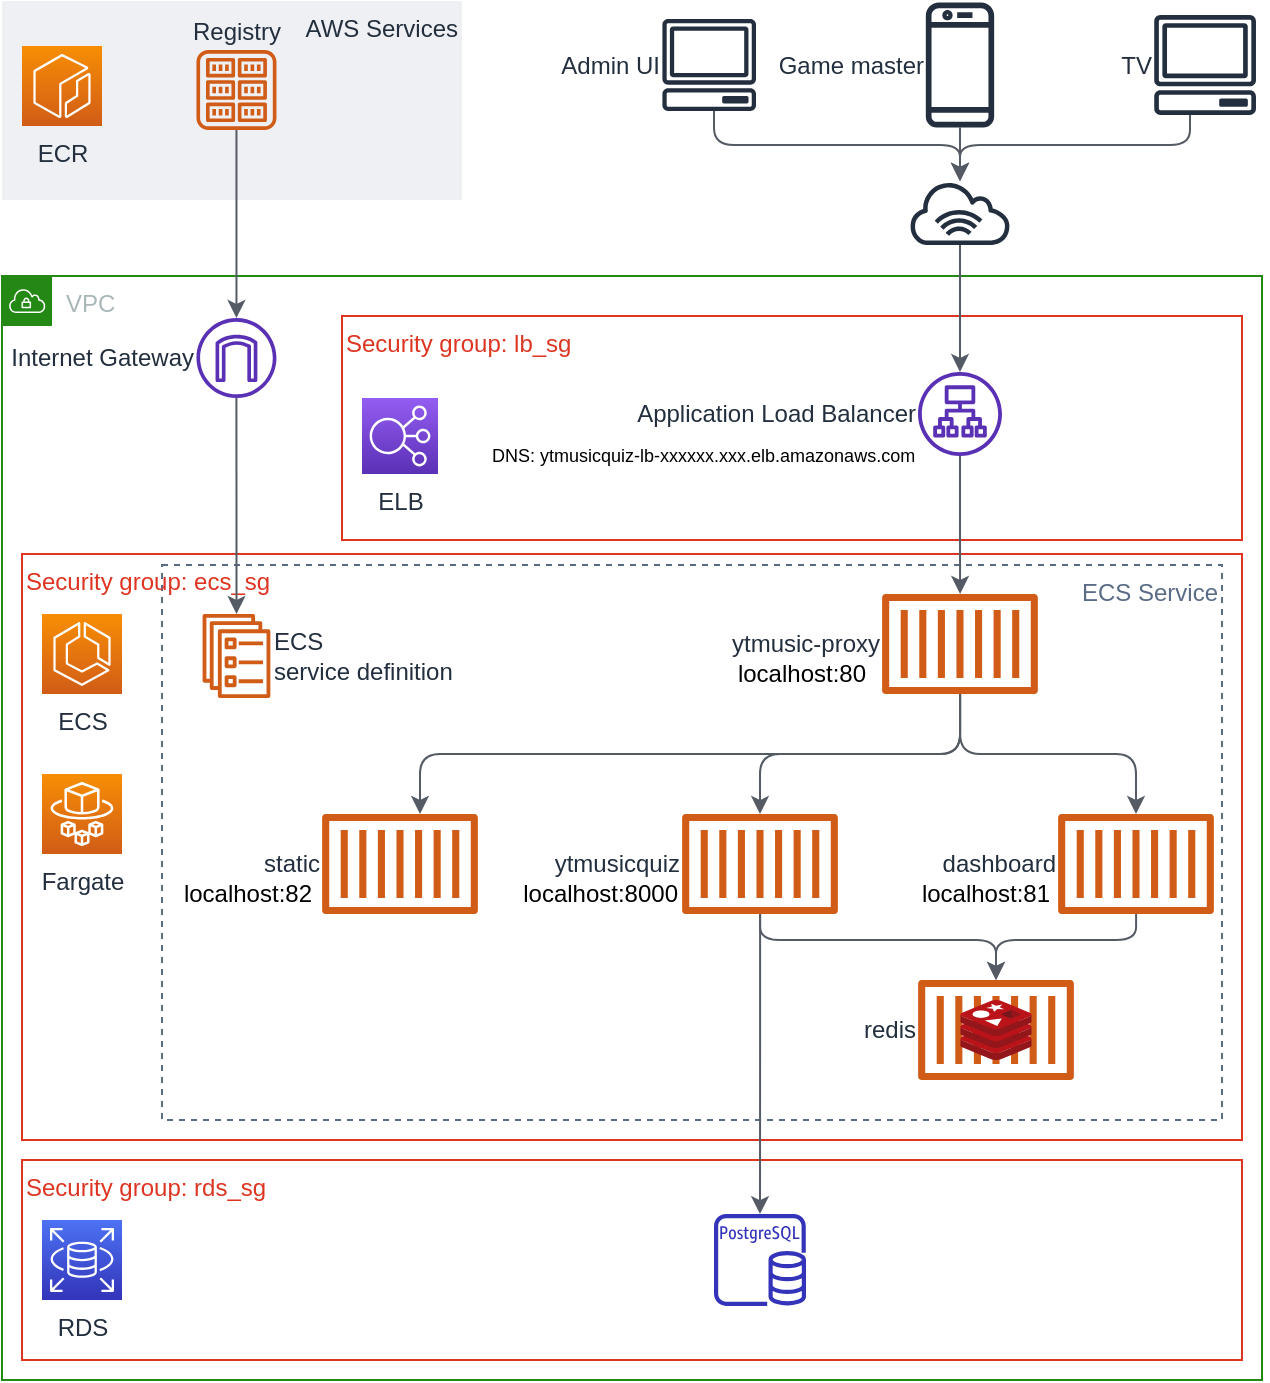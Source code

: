 <mxfile version="13.8.2" type="device"><diagram id="nO8mqxZOWKKZOBDP0W-i" name="Page-1"><mxGraphModel dx="1422" dy="705" grid="1" gridSize="10" guides="1" tooltips="1" connect="1" arrows="1" fold="1" page="1" pageScale="1" pageWidth="827" pageHeight="1169" math="0" shadow="0"><root><mxCell id="0"/><mxCell id="1" parent="0"/><mxCell id="FjwJb3LfDJ_IEXTcdmEq-39" value="ECS Service" style="fillColor=none;strokeColor=#5A6C86;dashed=1;verticalAlign=top;fontStyle=0;fontColor=#5A6C86;align=right;" vertex="1" parent="1"><mxGeometry x="120" y="322.5" width="530" height="277.5" as="geometry"/></mxCell><mxCell id="MilTuahbyNTFltgPf0Go-34" value="VPC" style="points=[[0,0],[0.25,0],[0.5,0],[0.75,0],[1,0],[1,0.25],[1,0.5],[1,0.75],[1,1],[0.75,1],[0.5,1],[0.25,1],[0,1],[0,0.75],[0,0.5],[0,0.25]];outlineConnect=0;gradientColor=none;html=1;whiteSpace=wrap;fontSize=12;fontStyle=0;shape=mxgraph.aws4.group;grIcon=mxgraph.aws4.group_vpc;strokeColor=#248814;fillColor=none;verticalAlign=top;align=left;spacingLeft=30;fontColor=#AAB7B8;dashed=0;" parent="1" vertex="1"><mxGeometry x="40" y="178" width="630" height="552" as="geometry"/></mxCell><mxCell id="MilTuahbyNTFltgPf0Go-31" value="Security group: ecs_sg" style="fillColor=none;strokeColor=#DD3522;verticalAlign=top;fontStyle=0;fontColor=#DD3522;align=left;" parent="1" vertex="1"><mxGeometry x="50" y="317" width="610" height="293" as="geometry"/></mxCell><mxCell id="FjwJb3LfDJ_IEXTcdmEq-36" value="redis" style="outlineConnect=0;fontColor=#232F3E;gradientColor=none;fillColor=#D05C17;strokeColor=none;dashed=0;verticalLabelPosition=middle;verticalAlign=middle;align=right;html=1;fontSize=12;fontStyle=0;aspect=fixed;pointerEvents=1;shape=mxgraph.aws4.container_1;labelPosition=left;" vertex="1" parent="1"><mxGeometry x="498" y="530" width="78" height="50" as="geometry"/></mxCell><mxCell id="FjwJb3LfDJ_IEXTcdmEq-27" value="AWS Services" style="fillColor=#EFF0F3;strokeColor=none;dashed=0;verticalAlign=top;fontStyle=0;fontColor=#232F3D;align=right;" vertex="1" parent="1"><mxGeometry x="40" y="40.5" width="230" height="99.5" as="geometry"/></mxCell><mxCell id="MilTuahbyNTFltgPf0Go-32" value="Security group: rds_sg" style="fillColor=none;strokeColor=#DD3522;verticalAlign=top;fontStyle=0;fontColor=#DD3522;align=left;" parent="1" vertex="1"><mxGeometry x="50" y="620" width="610" height="100" as="geometry"/></mxCell><mxCell id="MilTuahbyNTFltgPf0Go-33" value="Security group: lb_sg" style="fillColor=none;strokeColor=#DD3522;verticalAlign=top;fontStyle=0;fontColor=#DD3522;align=left;" parent="1" vertex="1"><mxGeometry x="210" y="198" width="450" height="112" as="geometry"/></mxCell><mxCell id="FjwJb3LfDJ_IEXTcdmEq-14" style="edgeStyle=orthogonalEdgeStyle;rounded=0;orthogonalLoop=1;jettySize=auto;html=1;strokeColor=#545B64;" edge="1" parent="1" source="MilTuahbyNTFltgPf0Go-6" target="MilTuahbyNTFltgPf0Go-21"><mxGeometry relative="1" as="geometry"/></mxCell><mxCell id="MilTuahbyNTFltgPf0Go-6" value="" style="outlineConnect=0;fontColor=#232F3E;gradientColor=none;fillColor=#232F3E;strokeColor=none;dashed=0;verticalLabelPosition=bottom;verticalAlign=top;align=center;html=1;fontSize=12;fontStyle=0;aspect=fixed;pointerEvents=1;shape=mxgraph.aws4.internet_alt1;" parent="1" vertex="1"><mxGeometry x="493" y="130.5" width="52" height="32" as="geometry"/></mxCell><mxCell id="MilTuahbyNTFltgPf0Go-9" value="ECS" style="outlineConnect=0;fontColor=#232F3E;gradientColor=#F78E04;gradientDirection=north;fillColor=#D05C17;strokeColor=#ffffff;dashed=0;verticalLabelPosition=bottom;verticalAlign=top;align=center;html=1;fontSize=12;fontStyle=0;aspect=fixed;shape=mxgraph.aws4.resourceIcon;resIcon=mxgraph.aws4.ecs;" parent="1" vertex="1"><mxGeometry x="60" y="347" width="40" height="40" as="geometry"/></mxCell><mxCell id="MilTuahbyNTFltgPf0Go-10" value="Fargate" style="outlineConnect=0;fontColor=#232F3E;gradientColor=#F78E04;gradientDirection=north;fillColor=#D05C17;strokeColor=#ffffff;dashed=0;verticalLabelPosition=bottom;verticalAlign=top;align=center;html=1;fontSize=12;fontStyle=0;aspect=fixed;shape=mxgraph.aws4.resourceIcon;resIcon=mxgraph.aws4.fargate;" parent="1" vertex="1"><mxGeometry x="60" y="427" width="40" height="40" as="geometry"/></mxCell><mxCell id="FjwJb3LfDJ_IEXTcdmEq-28" style="edgeStyle=orthogonalEdgeStyle;rounded=0;orthogonalLoop=1;jettySize=auto;html=1;fontSize=9;strokeColor=#545B64;startArrow=classic;startFill=1;endArrow=none;endFill=0;" edge="1" parent="1" source="MilTuahbyNTFltgPf0Go-11" target="MilTuahbyNTFltgPf0Go-15"><mxGeometry relative="1" as="geometry"/></mxCell><mxCell id="MilTuahbyNTFltgPf0Go-11" value="ECS&lt;br&gt;service definition" style="outlineConnect=0;fontColor=#232F3E;gradientColor=none;fillColor=#D05C17;strokeColor=none;dashed=0;verticalLabelPosition=middle;verticalAlign=middle;align=left;html=1;fontSize=12;fontStyle=0;aspect=fixed;pointerEvents=1;shape=mxgraph.aws4.ecs_service;labelPosition=right;" parent="1" vertex="1"><mxGeometry x="140" y="347" width="34.47" height="42" as="geometry"/></mxCell><mxCell id="MilTuahbyNTFltgPf0Go-14" value="" style="outlineConnect=0;fontColor=#232F3E;gradientColor=none;fillColor=#3334B9;strokeColor=none;dashed=0;verticalLabelPosition=bottom;verticalAlign=top;align=center;html=1;fontSize=12;fontStyle=0;aspect=fixed;pointerEvents=1;shape=mxgraph.aws4.rds_postgresql_instance;" parent="1" vertex="1"><mxGeometry x="396" y="647" width="46" height="46" as="geometry"/></mxCell><mxCell id="FjwJb3LfDJ_IEXTcdmEq-29" style="edgeStyle=orthogonalEdgeStyle;rounded=0;orthogonalLoop=1;jettySize=auto;html=1;fontSize=9;strokeColor=#545B64;startArrow=classic;startFill=1;endArrow=none;endFill=0;" edge="1" parent="1" source="MilTuahbyNTFltgPf0Go-15" target="FjwJb3LfDJ_IEXTcdmEq-25"><mxGeometry relative="1" as="geometry"/></mxCell><mxCell id="MilTuahbyNTFltgPf0Go-15" value="Internet Gateway" style="outlineConnect=0;fontColor=#232F3E;gradientColor=none;fillColor=#5A30B5;strokeColor=none;dashed=0;verticalLabelPosition=middle;verticalAlign=middle;align=right;html=1;fontSize=12;fontStyle=0;aspect=fixed;pointerEvents=1;shape=mxgraph.aws4.internet_gateway;labelPosition=left;" parent="1" vertex="1"><mxGeometry x="137.23" y="199" width="40" height="40" as="geometry"/></mxCell><mxCell id="FjwJb3LfDJ_IEXTcdmEq-5" style="edgeStyle=orthogonalEdgeStyle;rounded=0;orthogonalLoop=1;jettySize=auto;html=1;strokeColor=#545B64;" edge="1" parent="1" source="MilTuahbyNTFltgPf0Go-21" target="MilTuahbyNTFltgPf0Go-24"><mxGeometry relative="1" as="geometry"/></mxCell><mxCell id="MilTuahbyNTFltgPf0Go-21" value="Application Load Balancer" style="outlineConnect=0;fontColor=#232F3E;gradientColor=none;fillColor=#5A30B5;strokeColor=none;dashed=0;verticalLabelPosition=middle;verticalAlign=middle;align=right;html=1;fontSize=12;fontStyle=0;aspect=fixed;pointerEvents=1;shape=mxgraph.aws4.application_load_balancer;labelPosition=left;" parent="1" vertex="1"><mxGeometry x="498" y="226" width="42" height="42" as="geometry"/></mxCell><mxCell id="MilTuahbyNTFltgPf0Go-43" style="edgeStyle=orthogonalEdgeStyle;orthogonalLoop=1;jettySize=auto;html=1;rounded=1;strokeColor=#545B64;" parent="1" source="MilTuahbyNTFltgPf0Go-24" target="MilTuahbyNTFltgPf0Go-38" edge="1"><mxGeometry relative="1" as="geometry"><Array as="points"><mxPoint x="519" y="417"/><mxPoint x="249" y="417"/></Array></mxGeometry></mxCell><mxCell id="MilTuahbyNTFltgPf0Go-44" style="edgeStyle=orthogonalEdgeStyle;orthogonalLoop=1;jettySize=auto;html=1;rounded=1;strokeColor=#545B64;" parent="1" source="MilTuahbyNTFltgPf0Go-24" target="MilTuahbyNTFltgPf0Go-39" edge="1"><mxGeometry relative="1" as="geometry"><Array as="points"><mxPoint x="519" y="417"/><mxPoint x="419" y="417"/></Array></mxGeometry></mxCell><mxCell id="MilTuahbyNTFltgPf0Go-45" style="edgeStyle=orthogonalEdgeStyle;orthogonalLoop=1;jettySize=auto;html=1;rounded=1;strokeColor=#545B64;" parent="1" source="MilTuahbyNTFltgPf0Go-24" target="MilTuahbyNTFltgPf0Go-40" edge="1"><mxGeometry relative="1" as="geometry"><Array as="points"><mxPoint x="519" y="417"/><mxPoint x="607" y="417"/></Array></mxGeometry></mxCell><mxCell id="MilTuahbyNTFltgPf0Go-24" value="ytmusic-proxy" style="outlineConnect=0;fontColor=#232F3E;gradientColor=none;fillColor=#D05C17;strokeColor=none;dashed=0;verticalLabelPosition=middle;verticalAlign=middle;align=right;html=1;fontSize=12;fontStyle=0;aspect=fixed;pointerEvents=1;shape=mxgraph.aws4.container_1;labelPosition=left;" parent="1" vertex="1"><mxGeometry x="479.99" y="337" width="78" height="50" as="geometry"/></mxCell><mxCell id="MilTuahbyNTFltgPf0Go-25" value="RDS" style="outlineConnect=0;fontColor=#232F3E;gradientColor=#4D72F3;gradientDirection=north;fillColor=#3334B9;strokeColor=#ffffff;dashed=0;verticalLabelPosition=bottom;verticalAlign=top;align=center;html=1;fontSize=12;fontStyle=0;aspect=fixed;shape=mxgraph.aws4.resourceIcon;resIcon=mxgraph.aws4.rds;" parent="1" vertex="1"><mxGeometry x="60" y="650" width="40" height="40" as="geometry"/></mxCell><mxCell id="MilTuahbyNTFltgPf0Go-38" value="static" style="outlineConnect=0;fontColor=#232F3E;gradientColor=none;fillColor=#D05C17;strokeColor=none;dashed=0;verticalLabelPosition=middle;verticalAlign=middle;align=right;html=1;fontSize=12;fontStyle=0;aspect=fixed;pointerEvents=1;shape=mxgraph.aws4.container_1;labelPosition=left;" parent="1" vertex="1"><mxGeometry x="200" y="447" width="78" height="50" as="geometry"/></mxCell><mxCell id="FjwJb3LfDJ_IEXTcdmEq-30" style="edgeStyle=orthogonalEdgeStyle;rounded=1;orthogonalLoop=1;jettySize=auto;html=1;fontSize=9;strokeColor=#545B64;" edge="1" parent="1" source="MilTuahbyNTFltgPf0Go-39" target="MilTuahbyNTFltgPf0Go-14"><mxGeometry relative="1" as="geometry"><mxPoint x="419" y="579.996" as="sourcePoint"/></mxGeometry></mxCell><mxCell id="FjwJb3LfDJ_IEXTcdmEq-37" style="edgeStyle=orthogonalEdgeStyle;rounded=1;orthogonalLoop=1;jettySize=auto;html=1;startArrow=none;startFill=0;endArrow=classic;endFill=1;strokeColor=#545B64;fontSize=9;" edge="1" parent="1" source="MilTuahbyNTFltgPf0Go-39" target="FjwJb3LfDJ_IEXTcdmEq-36"><mxGeometry relative="1" as="geometry"><Array as="points"><mxPoint x="419" y="510"/><mxPoint x="537" y="510"/></Array></mxGeometry></mxCell><mxCell id="MilTuahbyNTFltgPf0Go-39" value="ytmusicquiz" style="outlineConnect=0;fontColor=#232F3E;gradientColor=none;fillColor=#D05C17;strokeColor=none;dashed=0;verticalLabelPosition=middle;verticalAlign=middle;align=right;html=1;fontSize=12;fontStyle=0;aspect=fixed;pointerEvents=1;shape=mxgraph.aws4.container_1;labelPosition=left;" parent="1" vertex="1"><mxGeometry x="380" y="447" width="78" height="50" as="geometry"/></mxCell><mxCell id="FjwJb3LfDJ_IEXTcdmEq-38" style="edgeStyle=orthogonalEdgeStyle;rounded=1;orthogonalLoop=1;jettySize=auto;html=1;startArrow=none;startFill=0;endArrow=classic;endFill=1;strokeColor=#545B64;fontSize=9;" edge="1" parent="1" source="MilTuahbyNTFltgPf0Go-40" target="FjwJb3LfDJ_IEXTcdmEq-36"><mxGeometry relative="1" as="geometry"><Array as="points"><mxPoint x="607" y="510"/><mxPoint x="537" y="510"/></Array></mxGeometry></mxCell><mxCell id="MilTuahbyNTFltgPf0Go-40" value="dashboard" style="outlineConnect=0;fontColor=#232F3E;gradientColor=none;fillColor=#D05C17;strokeColor=none;dashed=0;verticalLabelPosition=middle;verticalAlign=middle;align=right;html=1;fontSize=12;fontStyle=0;aspect=fixed;pointerEvents=1;shape=mxgraph.aws4.container_1;labelPosition=left;" parent="1" vertex="1"><mxGeometry x="568" y="447" width="78" height="50" as="geometry"/></mxCell><mxCell id="FjwJb3LfDJ_IEXTcdmEq-1" value="localhost:82" style="text;html=1;strokeColor=none;fillColor=none;align=right;verticalAlign=middle;whiteSpace=wrap;rounded=0;" vertex="1" parent="1"><mxGeometry x="117.23" y="477" width="80" height="20" as="geometry"/></mxCell><mxCell id="FjwJb3LfDJ_IEXTcdmEq-2" value="localhost:8000" style="text;html=1;strokeColor=none;fillColor=none;align=right;verticalAlign=middle;whiteSpace=wrap;rounded=0;" vertex="1" parent="1"><mxGeometry x="300" y="477" width="80" height="20" as="geometry"/></mxCell><mxCell id="FjwJb3LfDJ_IEXTcdmEq-3" value="localhost:81" style="text;html=1;strokeColor=none;fillColor=none;align=right;verticalAlign=middle;whiteSpace=wrap;rounded=0;" vertex="1" parent="1"><mxGeometry x="468" y="477" width="98" height="20" as="geometry"/></mxCell><mxCell id="FjwJb3LfDJ_IEXTcdmEq-4" value="localhost:80" style="text;html=1;strokeColor=none;fillColor=none;align=center;verticalAlign=middle;whiteSpace=wrap;rounded=0;" vertex="1" parent="1"><mxGeometry x="400" y="367" width="80" height="20" as="geometry"/></mxCell><mxCell id="FjwJb3LfDJ_IEXTcdmEq-13" style="edgeStyle=orthogonalEdgeStyle;orthogonalLoop=1;jettySize=auto;html=1;rounded=1;strokeColor=#545B64;" edge="1" parent="1" source="FjwJb3LfDJ_IEXTcdmEq-8" target="MilTuahbyNTFltgPf0Go-6"><mxGeometry relative="1" as="geometry"><Array as="points"><mxPoint x="634" y="112.5"/><mxPoint x="519" y="112.5"/></Array></mxGeometry></mxCell><mxCell id="FjwJb3LfDJ_IEXTcdmEq-8" value="TV" style="outlineConnect=0;fontColor=#232F3E;gradientColor=none;fillColor=#232F3E;strokeColor=none;dashed=0;verticalLabelPosition=middle;verticalAlign=middle;align=right;html=1;fontSize=12;fontStyle=0;aspect=fixed;pointerEvents=1;shape=mxgraph.aws4.client;labelPosition=left;" vertex="1" parent="1"><mxGeometry x="615.89" y="47.5" width="51.32" height="50" as="geometry"/></mxCell><mxCell id="FjwJb3LfDJ_IEXTcdmEq-12" style="edgeStyle=orthogonalEdgeStyle;rounded=1;orthogonalLoop=1;jettySize=auto;html=1;strokeColor=#545B64;" edge="1" parent="1" source="FjwJb3LfDJ_IEXTcdmEq-9" target="MilTuahbyNTFltgPf0Go-6"><mxGeometry relative="1" as="geometry"/></mxCell><mxCell id="FjwJb3LfDJ_IEXTcdmEq-9" value="Game master" style="outlineConnect=0;fontColor=#232F3E;gradientColor=none;fillColor=#232F3E;strokeColor=none;dashed=0;verticalLabelPosition=middle;verticalAlign=middle;align=right;html=1;fontSize=12;fontStyle=0;aspect=fixed;pointerEvents=1;shape=mxgraph.aws4.mobile_client;labelPosition=left;" vertex="1" parent="1"><mxGeometry x="501.91" y="40" width="34.17" height="65" as="geometry"/></mxCell><mxCell id="FjwJb3LfDJ_IEXTcdmEq-11" style="edgeStyle=orthogonalEdgeStyle;orthogonalLoop=1;jettySize=auto;html=1;rounded=1;strokeColor=#545B64;" edge="1" parent="1" source="FjwJb3LfDJ_IEXTcdmEq-10" target="MilTuahbyNTFltgPf0Go-6"><mxGeometry relative="1" as="geometry"><Array as="points"><mxPoint x="396" y="112.5"/><mxPoint x="519" y="112.5"/></Array></mxGeometry></mxCell><mxCell id="FjwJb3LfDJ_IEXTcdmEq-10" value="Admin UI" style="outlineConnect=0;fontColor=#232F3E;gradientColor=none;fillColor=#232F3E;strokeColor=none;dashed=0;verticalLabelPosition=middle;verticalAlign=middle;align=right;html=1;fontSize=12;fontStyle=0;aspect=fixed;pointerEvents=1;shape=mxgraph.aws4.client;labelPosition=left;" vertex="1" parent="1"><mxGeometry x="370.0" y="49.5" width="47.21" height="46" as="geometry"/></mxCell><mxCell id="FjwJb3LfDJ_IEXTcdmEq-16" value="&lt;p style=&quot;font-size: 9px;&quot;&gt;&lt;span style=&quot;background-color: rgb(255, 255, 255); font-size: 9px;&quot;&gt;DNS:&amp;nbsp;&lt;span style=&quot;font-size: 9px; white-space: pre;&quot;&gt;ytmusicquiz-lb-xxxxxx.xxx.elb.amazonaws.com&lt;/span&gt;&lt;/span&gt;&lt;/p&gt;" style="text;html=1;strokeColor=none;fillColor=none;align=left;verticalAlign=middle;whiteSpace=wrap;rounded=0;fontSize=9;" vertex="1" parent="1"><mxGeometry x="283" y="258" width="390" height="20" as="geometry"/></mxCell><mxCell id="FjwJb3LfDJ_IEXTcdmEq-22" value="ELB" style="outlineConnect=0;fontColor=#232F3E;gradientColor=#945DF2;gradientDirection=north;fillColor=#5A30B5;strokeColor=#ffffff;dashed=0;verticalLabelPosition=bottom;verticalAlign=top;align=center;html=1;fontSize=12;fontStyle=0;aspect=fixed;shape=mxgraph.aws4.resourceIcon;resIcon=mxgraph.aws4.elastic_load_balancing;" vertex="1" parent="1"><mxGeometry x="220" y="239" width="38" height="38" as="geometry"/></mxCell><mxCell id="FjwJb3LfDJ_IEXTcdmEq-24" value="ECR" style="outlineConnect=0;fontColor=#232F3E;gradientColor=#F78E04;gradientDirection=north;fillColor=#D05C17;strokeColor=#ffffff;dashed=0;verticalLabelPosition=bottom;verticalAlign=top;align=center;html=1;fontSize=12;fontStyle=0;aspect=fixed;shape=mxgraph.aws4.resourceIcon;resIcon=mxgraph.aws4.ecr;" vertex="1" parent="1"><mxGeometry x="50.0" y="63" width="40" height="40" as="geometry"/></mxCell><mxCell id="FjwJb3LfDJ_IEXTcdmEq-25" value="Registry" style="outlineConnect=0;fontColor=#232F3E;gradientColor=none;fillColor=#D05C17;strokeColor=none;dashed=0;verticalLabelPosition=top;verticalAlign=bottom;align=center;html=1;fontSize=12;fontStyle=0;aspect=fixed;pointerEvents=1;shape=mxgraph.aws4.registry;labelPosition=center;" vertex="1" parent="1"><mxGeometry x="137.23" y="65" width="40" height="40" as="geometry"/></mxCell><mxCell id="FjwJb3LfDJ_IEXTcdmEq-35" value="" style="aspect=fixed;html=1;points=[];align=center;image;fontSize=12;image=img/lib/mscae/Cache_Redis_Product.svg;" vertex="1" parent="1"><mxGeometry x="519.14" y="540" width="35.71" height="30" as="geometry"/></mxCell></root></mxGraphModel></diagram></mxfile>